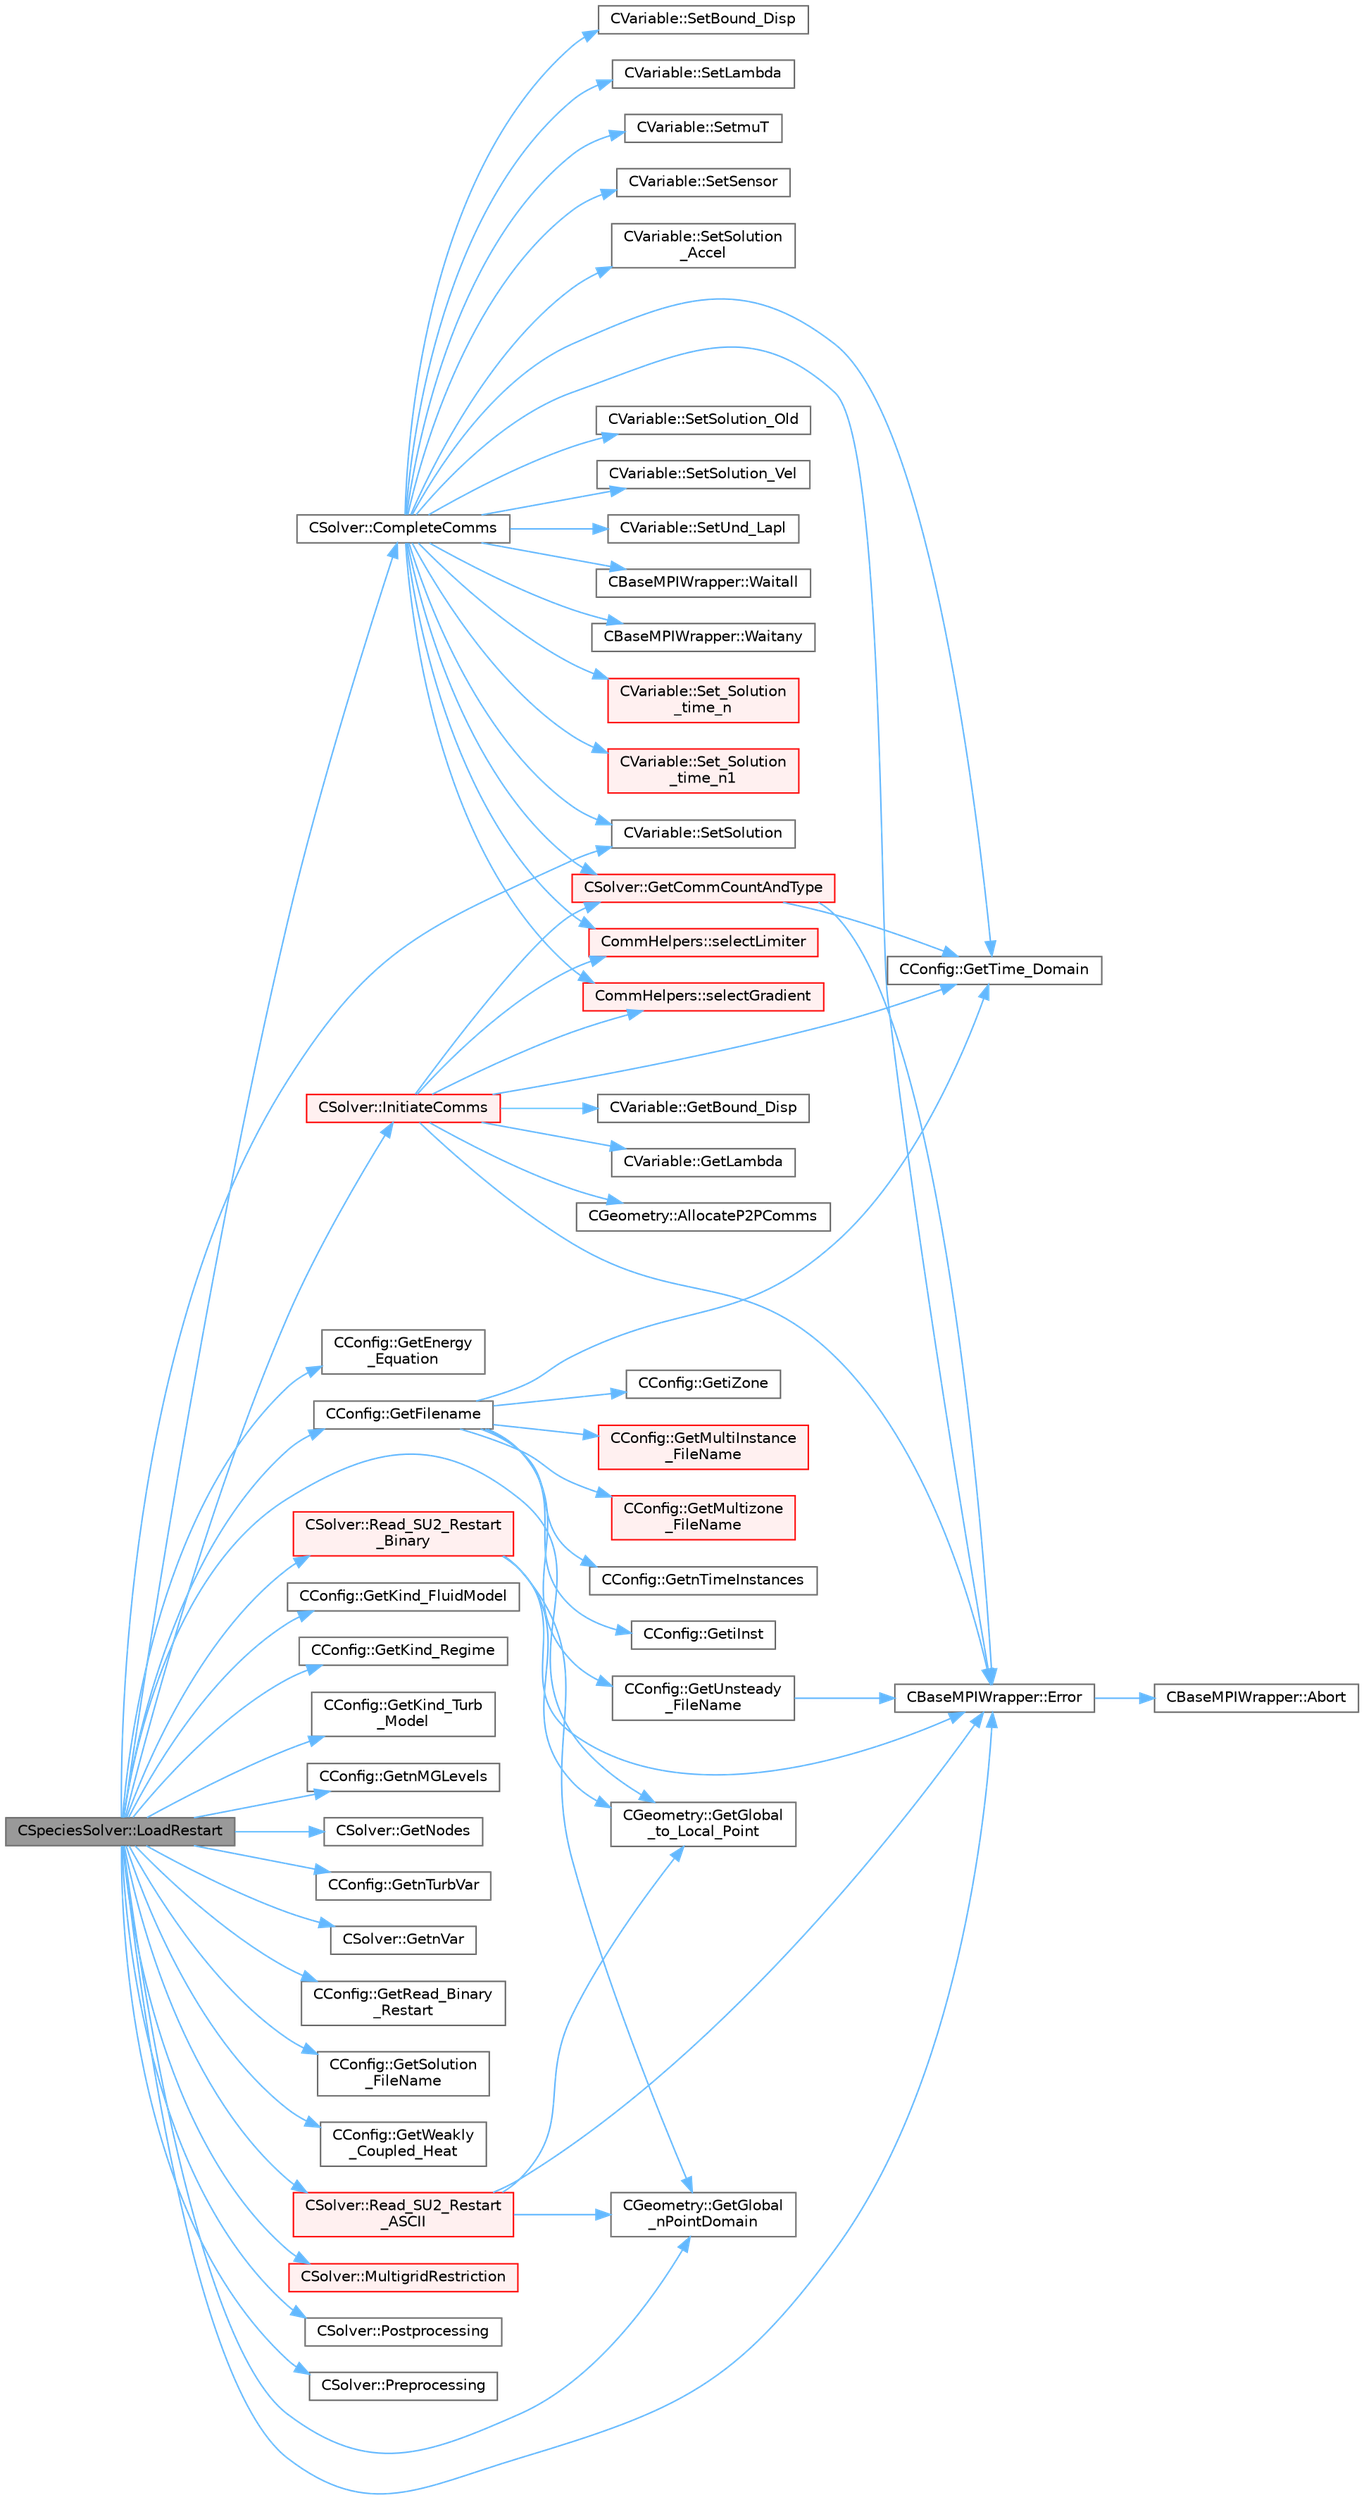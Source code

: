 digraph "CSpeciesSolver::LoadRestart"
{
 // LATEX_PDF_SIZE
  bgcolor="transparent";
  edge [fontname=Helvetica,fontsize=10,labelfontname=Helvetica,labelfontsize=10];
  node [fontname=Helvetica,fontsize=10,shape=box,height=0.2,width=0.4];
  rankdir="LR";
  Node1 [id="Node000001",label="CSpeciesSolver::LoadRestart",height=0.2,width=0.4,color="gray40", fillcolor="grey60", style="filled", fontcolor="black",tooltip="Load a solution from a restart file."];
  Node1 -> Node2 [id="edge1_Node000001_Node000002",color="steelblue1",style="solid",tooltip=" "];
  Node2 [id="Node000002",label="CSolver::CompleteComms",height=0.2,width=0.4,color="grey40", fillcolor="white", style="filled",URL="$classCSolver.html#a6891c839827efbebdcbf9a349f4da92c",tooltip="Routine to complete the set of non-blocking communications launched by InitiateComms() and unpacking ..."];
  Node2 -> Node3 [id="edge2_Node000002_Node000003",color="steelblue1",style="solid",tooltip=" "];
  Node3 [id="Node000003",label="CBaseMPIWrapper::Error",height=0.2,width=0.4,color="grey40", fillcolor="white", style="filled",URL="$classCBaseMPIWrapper.html#a04457c47629bda56704e6a8804833eeb",tooltip=" "];
  Node3 -> Node4 [id="edge3_Node000003_Node000004",color="steelblue1",style="solid",tooltip=" "];
  Node4 [id="Node000004",label="CBaseMPIWrapper::Abort",height=0.2,width=0.4,color="grey40", fillcolor="white", style="filled",URL="$classCBaseMPIWrapper.html#af7297d861dca86b45cf561b6ab642e8f",tooltip=" "];
  Node2 -> Node5 [id="edge4_Node000002_Node000005",color="steelblue1",style="solid",tooltip=" "];
  Node5 [id="Node000005",label="CSolver::GetCommCountAndType",height=0.2,width=0.4,color="red", fillcolor="#FFF0F0", style="filled",URL="$classCSolver.html#a56fdda7e77a14dfc70449ecef91336e7",tooltip="Helper function to define the type and number of variables per point for each communication type."];
  Node5 -> Node3 [id="edge5_Node000005_Node000003",color="steelblue1",style="solid",tooltip=" "];
  Node5 -> Node7 [id="edge6_Node000005_Node000007",color="steelblue1",style="solid",tooltip=" "];
  Node7 [id="Node000007",label="CConfig::GetTime_Domain",height=0.2,width=0.4,color="grey40", fillcolor="white", style="filled",URL="$classCConfig.html#a85d2e3cf43b77c63642c40c235b853f3",tooltip="Check if the multizone problem is solved for time domain."];
  Node2 -> Node7 [id="edge7_Node000002_Node000007",color="steelblue1",style="solid",tooltip=" "];
  Node2 -> Node8 [id="edge8_Node000002_Node000008",color="steelblue1",style="solid",tooltip=" "];
  Node8 [id="Node000008",label="CommHelpers::selectGradient",height=0.2,width=0.4,color="red", fillcolor="#FFF0F0", style="filled",URL="$namespaceCommHelpers.html#a691c54929c54c5e0b153a99f22217c8b",tooltip=" "];
  Node2 -> Node13 [id="edge9_Node000002_Node000013",color="steelblue1",style="solid",tooltip=" "];
  Node13 [id="Node000013",label="CommHelpers::selectLimiter",height=0.2,width=0.4,color="red", fillcolor="#FFF0F0", style="filled",URL="$namespaceCommHelpers.html#a88e9c22d59034b9b975cd978e1d99db1",tooltip=" "];
  Node2 -> Node17 [id="edge10_Node000002_Node000017",color="steelblue1",style="solid",tooltip=" "];
  Node17 [id="Node000017",label="CVariable::Set_Solution\l_time_n",height=0.2,width=0.4,color="red", fillcolor="#FFF0F0", style="filled",URL="$classCVariable.html#abf55f051089ec13d9c0422ed3389a9dc",tooltip="Set the variable solution at time n."];
  Node2 -> Node21 [id="edge11_Node000002_Node000021",color="steelblue1",style="solid",tooltip=" "];
  Node21 [id="Node000021",label="CVariable::Set_Solution\l_time_n1",height=0.2,width=0.4,color="red", fillcolor="#FFF0F0", style="filled",URL="$classCVariable.html#a527a337871bb37c3bb2df40c2b946884",tooltip="Set the variable solution at time n-1."];
  Node2 -> Node22 [id="edge12_Node000002_Node000022",color="steelblue1",style="solid",tooltip=" "];
  Node22 [id="Node000022",label="CVariable::SetBound_Disp",height=0.2,width=0.4,color="grey40", fillcolor="white", style="filled",URL="$classCVariable.html#a840431a0403b4bddd0a99dbfdf365795",tooltip="A virtual member. Set the boundary displacement."];
  Node2 -> Node23 [id="edge13_Node000002_Node000023",color="steelblue1",style="solid",tooltip=" "];
  Node23 [id="Node000023",label="CVariable::SetLambda",height=0.2,width=0.4,color="grey40", fillcolor="white", style="filled",URL="$classCVariable.html#afc0086076d62561f31a39f774c297428",tooltip="Set the value of the spectral radius."];
  Node2 -> Node24 [id="edge14_Node000002_Node000024",color="steelblue1",style="solid",tooltip=" "];
  Node24 [id="Node000024",label="CVariable::SetmuT",height=0.2,width=0.4,color="grey40", fillcolor="white", style="filled",URL="$classCVariable.html#a91256a1e927c5a529d853d0f127243de",tooltip="Set the value of the eddy viscosity."];
  Node2 -> Node25 [id="edge15_Node000002_Node000025",color="steelblue1",style="solid",tooltip=" "];
  Node25 [id="Node000025",label="CVariable::SetSensor",height=0.2,width=0.4,color="grey40", fillcolor="white", style="filled",URL="$classCVariable.html#a79ebe4ea3cc8eccd8b004256c5492a9e",tooltip="Set pressure sensor."];
  Node2 -> Node26 [id="edge16_Node000002_Node000026",color="steelblue1",style="solid",tooltip=" "];
  Node26 [id="Node000026",label="CVariable::SetSolution",height=0.2,width=0.4,color="grey40", fillcolor="white", style="filled",URL="$classCVariable.html#a22fbbd7bc6491672843000644a05c6a5",tooltip="Set the value of the solution, all variables."];
  Node2 -> Node27 [id="edge17_Node000002_Node000027",color="steelblue1",style="solid",tooltip=" "];
  Node27 [id="Node000027",label="CVariable::SetSolution\l_Accel",height=0.2,width=0.4,color="grey40", fillcolor="white", style="filled",URL="$classCVariable.html#af87029baec777039085fb1ff17ee9555",tooltip="Set the value of the acceleration (Structural Analysis)."];
  Node2 -> Node28 [id="edge18_Node000002_Node000028",color="steelblue1",style="solid",tooltip=" "];
  Node28 [id="Node000028",label="CVariable::SetSolution_Old",height=0.2,width=0.4,color="grey40", fillcolor="white", style="filled",URL="$classCVariable.html#a6ee4d8d450971204cc054a33d6473732",tooltip="Set the value of the old solution."];
  Node2 -> Node29 [id="edge19_Node000002_Node000029",color="steelblue1",style="solid",tooltip=" "];
  Node29 [id="Node000029",label="CVariable::SetSolution_Vel",height=0.2,width=0.4,color="grey40", fillcolor="white", style="filled",URL="$classCVariable.html#a5c1430d98acd399f1371f23e6fae053f",tooltip="Set the value of the velocity (Structural Analysis)."];
  Node2 -> Node30 [id="edge20_Node000002_Node000030",color="steelblue1",style="solid",tooltip=" "];
  Node30 [id="Node000030",label="CVariable::SetUnd_Lapl",height=0.2,width=0.4,color="grey40", fillcolor="white", style="filled",URL="$classCVariable.html#a70f0c6e3ddcf2fdcde3b90f217a0d4a3",tooltip="Set a value to the undivided laplacian."];
  Node2 -> Node31 [id="edge21_Node000002_Node000031",color="steelblue1",style="solid",tooltip=" "];
  Node31 [id="Node000031",label="CBaseMPIWrapper::Waitall",height=0.2,width=0.4,color="grey40", fillcolor="white", style="filled",URL="$classCBaseMPIWrapper.html#a01c02f8c0c799ccd15023f0c2c3cae27",tooltip=" "];
  Node2 -> Node32 [id="edge22_Node000002_Node000032",color="steelblue1",style="solid",tooltip=" "];
  Node32 [id="Node000032",label="CBaseMPIWrapper::Waitany",height=0.2,width=0.4,color="grey40", fillcolor="white", style="filled",URL="$classCBaseMPIWrapper.html#a5f4a1382f625fbbfb2c6224a87591825",tooltip=" "];
  Node1 -> Node3 [id="edge23_Node000001_Node000003",color="steelblue1",style="solid",tooltip=" "];
  Node1 -> Node33 [id="edge24_Node000001_Node000033",color="steelblue1",style="solid",tooltip=" "];
  Node33 [id="Node000033",label="CConfig::GetEnergy\l_Equation",height=0.2,width=0.4,color="grey40", fillcolor="white", style="filled",URL="$classCConfig.html#a085accf5825cdba0219fc734f4fadb8c",tooltip="Flag for whether to solve the energy equation for incompressible flows."];
  Node1 -> Node34 [id="edge25_Node000001_Node000034",color="steelblue1",style="solid",tooltip=" "];
  Node34 [id="Node000034",label="CConfig::GetFilename",height=0.2,width=0.4,color="grey40", fillcolor="white", style="filled",URL="$classCConfig.html#af7c4169d5b73657a9a3ea94b54931f91",tooltip="Add any numbers necessary to the filename (iteration number, zone ID ...)"];
  Node34 -> Node35 [id="edge26_Node000034_Node000035",color="steelblue1",style="solid",tooltip=" "];
  Node35 [id="Node000035",label="CConfig::GetiInst",height=0.2,width=0.4,color="grey40", fillcolor="white", style="filled",URL="$classCConfig.html#a538bf5c34b523f5e4d389be41c2b666c",tooltip="Get the current instance."];
  Node34 -> Node36 [id="edge27_Node000034_Node000036",color="steelblue1",style="solid",tooltip=" "];
  Node36 [id="Node000036",label="CConfig::GetiZone",height=0.2,width=0.4,color="grey40", fillcolor="white", style="filled",URL="$classCConfig.html#a1d6335b8fdef6fbcd9a08f7503d73ec1",tooltip="Provides the number of varaibles."];
  Node34 -> Node37 [id="edge28_Node000034_Node000037",color="steelblue1",style="solid",tooltip=" "];
  Node37 [id="Node000037",label="CConfig::GetMultiInstance\l_FileName",height=0.2,width=0.4,color="red", fillcolor="#FFF0F0", style="filled",URL="$classCConfig.html#a8e58aafe36a038a7cc27a8e78f1bfeba",tooltip="Append the instance index to the restart or the solution files."];
  Node34 -> Node40 [id="edge29_Node000034_Node000040",color="steelblue1",style="solid",tooltip=" "];
  Node40 [id="Node000040",label="CConfig::GetMultizone\l_FileName",height=0.2,width=0.4,color="red", fillcolor="#FFF0F0", style="filled",URL="$classCConfig.html#a583b8216adb6145ba09476d72fb2d916",tooltip="Append the zone index to the restart or the solution files."];
  Node34 -> Node41 [id="edge30_Node000034_Node000041",color="steelblue1",style="solid",tooltip=" "];
  Node41 [id="Node000041",label="CConfig::GetnTimeInstances",height=0.2,width=0.4,color="grey40", fillcolor="white", style="filled",URL="$classCConfig.html#a6ae9111090db52de2f8f07f77d6416d5",tooltip="Retrieves the number of periodic time instances for Harmonic Balance."];
  Node34 -> Node7 [id="edge31_Node000034_Node000007",color="steelblue1",style="solid",tooltip=" "];
  Node34 -> Node42 [id="edge32_Node000034_Node000042",color="steelblue1",style="solid",tooltip=" "];
  Node42 [id="Node000042",label="CConfig::GetUnsteady\l_FileName",height=0.2,width=0.4,color="grey40", fillcolor="white", style="filled",URL="$classCConfig.html#a6a372823bb1dd2d55e81488b720752d6",tooltip="Augment the input filename with the iteration number for an unsteady file."];
  Node42 -> Node3 [id="edge33_Node000042_Node000003",color="steelblue1",style="solid",tooltip=" "];
  Node1 -> Node43 [id="edge34_Node000001_Node000043",color="steelblue1",style="solid",tooltip=" "];
  Node43 [id="Node000043",label="CGeometry::GetGlobal\l_nPointDomain",height=0.2,width=0.4,color="grey40", fillcolor="white", style="filled",URL="$classCGeometry.html#a1950b86a664c5da4d7df2a8b3d361a67",tooltip="Retrieve total number of nodes in a simulation across all processors (excluding halos)."];
  Node1 -> Node44 [id="edge35_Node000001_Node000044",color="steelblue1",style="solid",tooltip=" "];
  Node44 [id="Node000044",label="CGeometry::GetGlobal\l_to_Local_Point",height=0.2,width=0.4,color="grey40", fillcolor="white", style="filled",URL="$classCGeometry.html#a6b44ca6618da53444192bbd3329dea18",tooltip="A virtual member."];
  Node1 -> Node45 [id="edge36_Node000001_Node000045",color="steelblue1",style="solid",tooltip=" "];
  Node45 [id="Node000045",label="CConfig::GetKind_FluidModel",height=0.2,width=0.4,color="grey40", fillcolor="white", style="filled",URL="$classCConfig.html#a120698f22c0de262c4ffa659ee7ec49f",tooltip="Fluid model that we are using."];
  Node1 -> Node46 [id="edge37_Node000001_Node000046",color="steelblue1",style="solid",tooltip=" "];
  Node46 [id="Node000046",label="CConfig::GetKind_Regime",height=0.2,width=0.4,color="grey40", fillcolor="white", style="filled",URL="$classCConfig.html#afbf664fbd8b2c75c5874432fdc185937",tooltip="Governing equations of the flow (it can be different from the run time equation)."];
  Node1 -> Node47 [id="edge38_Node000001_Node000047",color="steelblue1",style="solid",tooltip=" "];
  Node47 [id="Node000047",label="CConfig::GetKind_Turb\l_Model",height=0.2,width=0.4,color="grey40", fillcolor="white", style="filled",URL="$classCConfig.html#a42cf888b42ce34079b2e3987bbf147dd",tooltip="Get the kind of the turbulence model."];
  Node1 -> Node48 [id="edge39_Node000001_Node000048",color="steelblue1",style="solid",tooltip=" "];
  Node48 [id="Node000048",label="CConfig::GetnMGLevels",height=0.2,width=0.4,color="grey40", fillcolor="white", style="filled",URL="$classCConfig.html#a15a61a6f9a1d415c3509018f4916c5c1",tooltip="Get the number of multigrid levels."];
  Node1 -> Node49 [id="edge40_Node000001_Node000049",color="steelblue1",style="solid",tooltip=" "];
  Node49 [id="Node000049",label="CSolver::GetNodes",height=0.2,width=0.4,color="grey40", fillcolor="white", style="filled",URL="$classCSolver.html#adb28ae3845a6b61cf764a8e9fe4b794e",tooltip="Allow outside access to the nodes of the solver, containing conservatives, primitives,..."];
  Node1 -> Node50 [id="edge41_Node000001_Node000050",color="steelblue1",style="solid",tooltip=" "];
  Node50 [id="Node000050",label="CConfig::GetnTurbVar",height=0.2,width=0.4,color="grey40", fillcolor="white", style="filled",URL="$classCConfig.html#a5b64696279c8705b416604f3dc69aba5",tooltip="Get the number of Turbulence Variables."];
  Node1 -> Node51 [id="edge42_Node000001_Node000051",color="steelblue1",style="solid",tooltip=" "];
  Node51 [id="Node000051",label="CSolver::GetnVar",height=0.2,width=0.4,color="grey40", fillcolor="white", style="filled",URL="$classCSolver.html#a0d5dd4e8f99684cfcc50560fd6684c35",tooltip="Get the number of variables of the problem."];
  Node1 -> Node52 [id="edge43_Node000001_Node000052",color="steelblue1",style="solid",tooltip=" "];
  Node52 [id="Node000052",label="CConfig::GetRead_Binary\l_Restart",height=0.2,width=0.4,color="grey40", fillcolor="white", style="filled",URL="$classCConfig.html#a82ddaa417553293be72a3ab2198f7d40",tooltip="Flag for whether binary SU2 native restart files are read."];
  Node1 -> Node53 [id="edge44_Node000001_Node000053",color="steelblue1",style="solid",tooltip=" "];
  Node53 [id="Node000053",label="CConfig::GetSolution\l_FileName",height=0.2,width=0.4,color="grey40", fillcolor="white", style="filled",URL="$classCConfig.html#a1d989df2b76d32ee772923f169cf885b",tooltip="Get the name of the file with the solution of the flow problem."];
  Node1 -> Node54 [id="edge45_Node000001_Node000054",color="steelblue1",style="solid",tooltip=" "];
  Node54 [id="Node000054",label="CConfig::GetWeakly\l_Coupled_Heat",height=0.2,width=0.4,color="grey40", fillcolor="white", style="filled",URL="$classCConfig.html#a6c5a2aaac3040fabbfe15752ea19780e",tooltip="Get the heat equation."];
  Node1 -> Node55 [id="edge46_Node000001_Node000055",color="steelblue1",style="solid",tooltip=" "];
  Node55 [id="Node000055",label="CSolver::InitiateComms",height=0.2,width=0.4,color="red", fillcolor="#FFF0F0", style="filled",URL="$classCSolver.html#a7c5c26e7f006b4bb7e93582d839cf09d",tooltip="Routine to load a solver quantity into the data structures for MPI point-to-point communication and t..."];
  Node55 -> Node56 [id="edge47_Node000055_Node000056",color="steelblue1",style="solid",tooltip=" "];
  Node56 [id="Node000056",label="CGeometry::AllocateP2PComms",height=0.2,width=0.4,color="grey40", fillcolor="white", style="filled",URL="$classCGeometry.html#ab8d78a9f4017431b7542e154f58a7e63",tooltip="Routine to allocate buffers for point-to-point MPI communications. Also called to dynamically realloc..."];
  Node55 -> Node3 [id="edge48_Node000055_Node000003",color="steelblue1",style="solid",tooltip=" "];
  Node55 -> Node57 [id="edge49_Node000055_Node000057",color="steelblue1",style="solid",tooltip=" "];
  Node57 [id="Node000057",label="CVariable::GetBound_Disp",height=0.2,width=0.4,color="grey40", fillcolor="white", style="filled",URL="$classCVariable.html#a7e382eae45700e5c1e8973292c08f128",tooltip="A virtual member. Get the value of the displacement imposed at the boundary."];
  Node55 -> Node5 [id="edge50_Node000055_Node000005",color="steelblue1",style="solid",tooltip=" "];
  Node55 -> Node58 [id="edge51_Node000055_Node000058",color="steelblue1",style="solid",tooltip=" "];
  Node58 [id="Node000058",label="CVariable::GetLambda",height=0.2,width=0.4,color="grey40", fillcolor="white", style="filled",URL="$classCVariable.html#af0b6afbd2666eab791d902f50fc3e869",tooltip="Get the value of the spectral radius."];
  Node55 -> Node7 [id="edge52_Node000055_Node000007",color="steelblue1",style="solid",tooltip=" "];
  Node55 -> Node8 [id="edge53_Node000055_Node000008",color="steelblue1",style="solid",tooltip=" "];
  Node55 -> Node13 [id="edge54_Node000055_Node000013",color="steelblue1",style="solid",tooltip=" "];
  Node1 -> Node73 [id="edge55_Node000001_Node000073",color="steelblue1",style="solid",tooltip=" "];
  Node73 [id="Node000073",label="CSolver::MultigridRestriction",height=0.2,width=0.4,color="red", fillcolor="#FFF0F0", style="filled",URL="$classCSolver.html#ac9a98c784f8475134d597a8ccdcebe46",tooltip="Interpolate variables to a coarser grid level."];
  Node1 -> Node81 [id="edge56_Node000001_Node000081",color="steelblue1",style="solid",tooltip=" "];
  Node81 [id="Node000081",label="CSolver::Postprocessing",height=0.2,width=0.4,color="grey40", fillcolor="white", style="filled",URL="$classCSolver.html#a3bbd97faea2faca3912f766870d9991f",tooltip="A virtual member."];
  Node1 -> Node82 [id="edge57_Node000001_Node000082",color="steelblue1",style="solid",tooltip=" "];
  Node82 [id="Node000082",label="CSolver::Preprocessing",height=0.2,width=0.4,color="grey40", fillcolor="white", style="filled",URL="$classCSolver.html#ae259428dd5451b8f0f81c407aceff287",tooltip="A virtual member."];
  Node1 -> Node83 [id="edge58_Node000001_Node000083",color="steelblue1",style="solid",tooltip=" "];
  Node83 [id="Node000083",label="CSolver::Read_SU2_Restart\l_ASCII",height=0.2,width=0.4,color="red", fillcolor="#FFF0F0", style="filled",URL="$classCSolver.html#a2d9a54256f99b9881a0f9189cf73e902",tooltip="Read a native SU2 restart file in ASCII format."];
  Node83 -> Node3 [id="edge59_Node000083_Node000003",color="steelblue1",style="solid",tooltip=" "];
  Node83 -> Node43 [id="edge60_Node000083_Node000043",color="steelblue1",style="solid",tooltip=" "];
  Node83 -> Node44 [id="edge61_Node000083_Node000044",color="steelblue1",style="solid",tooltip=" "];
  Node1 -> Node90 [id="edge62_Node000001_Node000090",color="steelblue1",style="solid",tooltip=" "];
  Node90 [id="Node000090",label="CSolver::Read_SU2_Restart\l_Binary",height=0.2,width=0.4,color="red", fillcolor="#FFF0F0", style="filled",URL="$classCSolver.html#a014ca6bbee7673aec0ba83067a6716a0",tooltip="Read a native SU2 restart file in binary format."];
  Node90 -> Node3 [id="edge63_Node000090_Node000003",color="steelblue1",style="solid",tooltip=" "];
  Node90 -> Node43 [id="edge64_Node000090_Node000043",color="steelblue1",style="solid",tooltip=" "];
  Node90 -> Node44 [id="edge65_Node000090_Node000044",color="steelblue1",style="solid",tooltip=" "];
  Node1 -> Node26 [id="edge66_Node000001_Node000026",color="steelblue1",style="solid",tooltip=" "];
}
